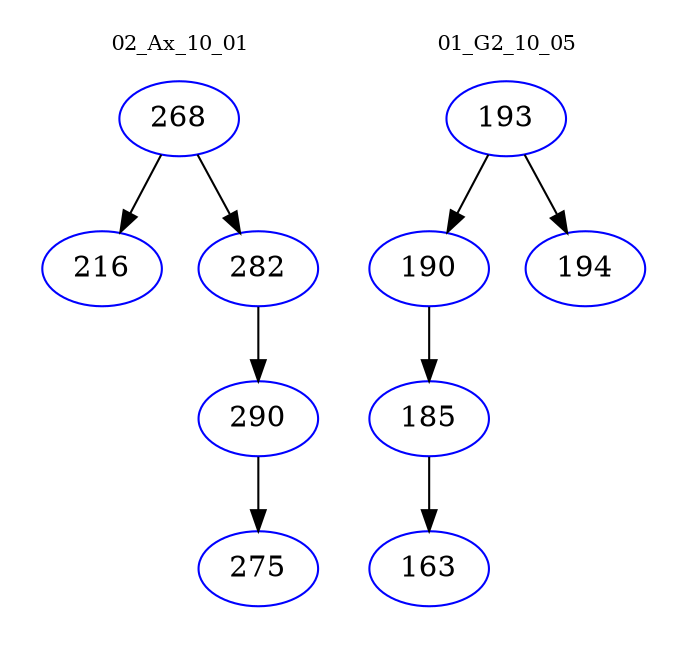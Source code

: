 digraph{
subgraph cluster_0 {
color = white
label = "02_Ax_10_01";
fontsize=10;
T0_268 [label="268", color="blue"]
T0_268 -> T0_216 [color="black"]
T0_216 [label="216", color="blue"]
T0_268 -> T0_282 [color="black"]
T0_282 [label="282", color="blue"]
T0_282 -> T0_290 [color="black"]
T0_290 [label="290", color="blue"]
T0_290 -> T0_275 [color="black"]
T0_275 [label="275", color="blue"]
}
subgraph cluster_1 {
color = white
label = "01_G2_10_05";
fontsize=10;
T1_193 [label="193", color="blue"]
T1_193 -> T1_190 [color="black"]
T1_190 [label="190", color="blue"]
T1_190 -> T1_185 [color="black"]
T1_185 [label="185", color="blue"]
T1_185 -> T1_163 [color="black"]
T1_163 [label="163", color="blue"]
T1_193 -> T1_194 [color="black"]
T1_194 [label="194", color="blue"]
}
}
